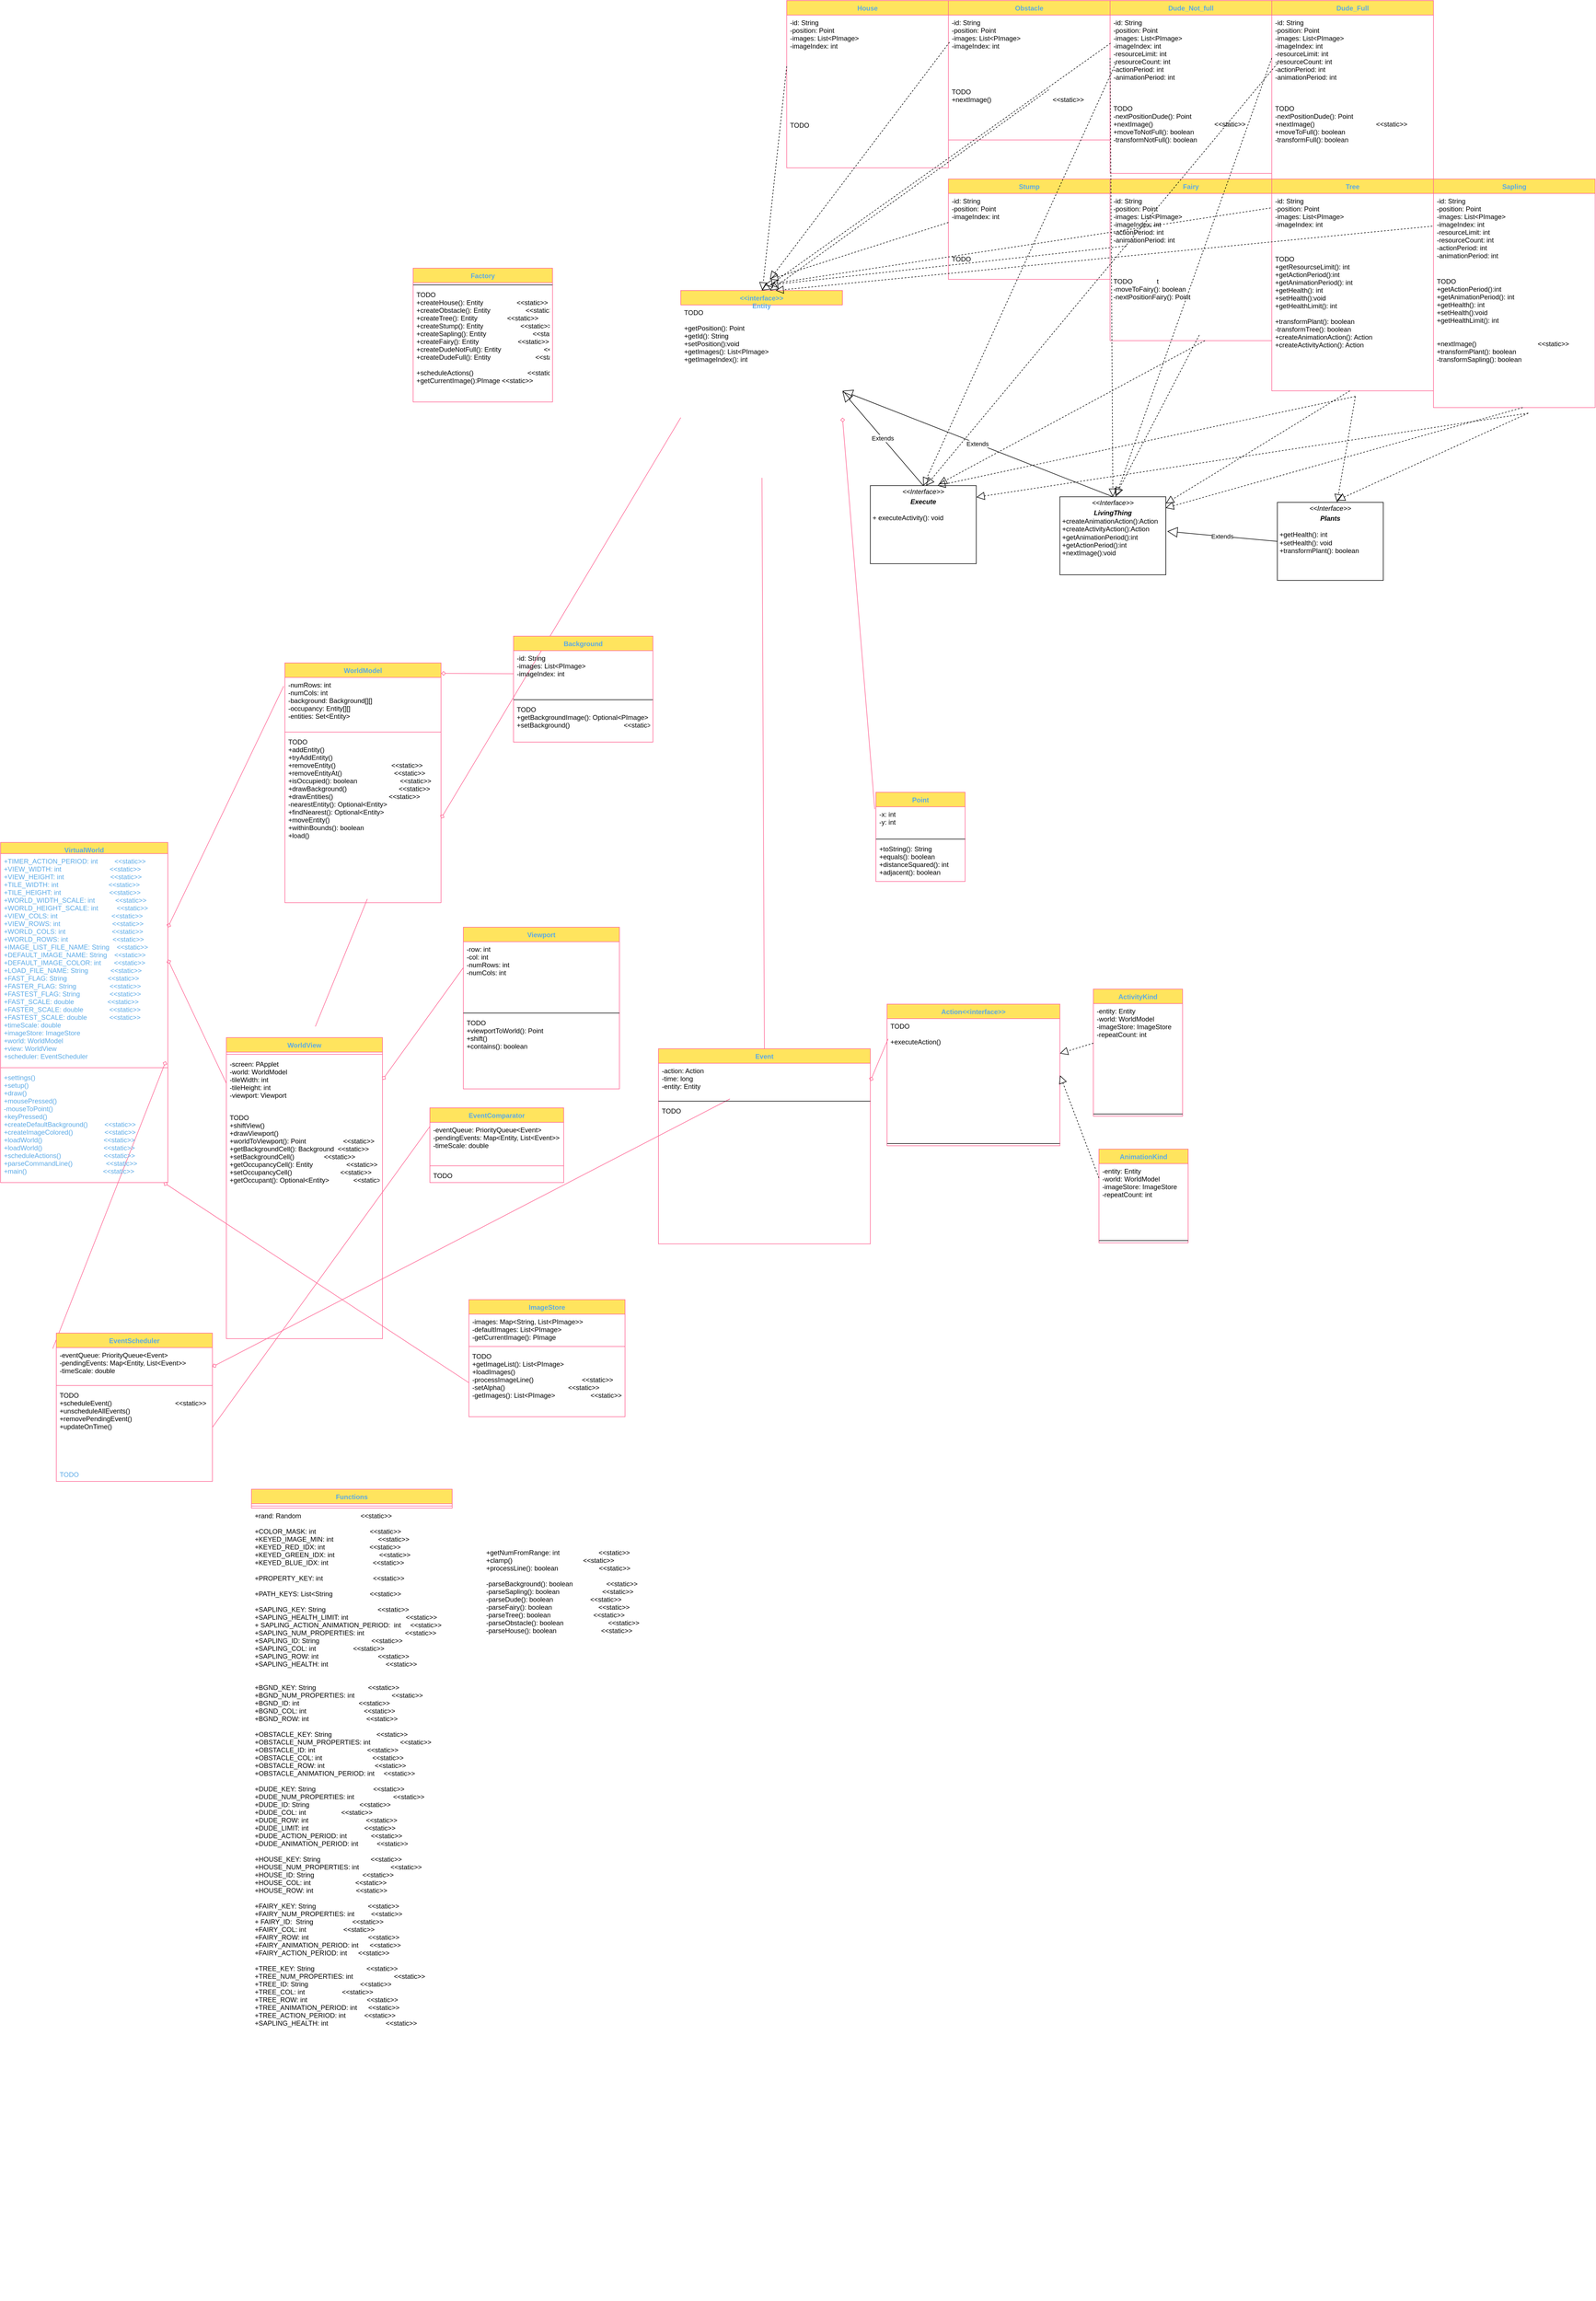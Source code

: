 <mxfile version="16.5.2" type="device"><diagram id="TQBsum85cgMLBJJ5bcQD" name="Page 2"><mxGraphModel dx="2307" dy="3398" grid="1" gridSize="10" guides="1" tooltips="1" connect="1" arrows="1" fold="1" page="1" pageScale="1" pageWidth="850" pageHeight="1100" math="0" shadow="0"><root><mxCell id="0"/><mxCell id="1" parent="0"/><mxCell id="DoEbm9BSDbdIVzo7WAfF-1" value="" style="graphMlID=e0;endArrow=none;strokeColor=#FF6392;strokeWidth=1.0;startArrow=diamond;startFill=0;endFill=1;exitX=1;exitY=0.25;exitDx=0;exitDy=0;fontColor=#5AA9E6;entryX=-0.008;entryY=-0.286;entryDx=0;entryDy=0;entryPerimeter=0;" parent="1" source="DoEbm9BSDbdIVzo7WAfF-15" target="DoEbm9BSDbdIVzo7WAfF-22" edge="1"><mxGeometry relative="1" as="geometry"/></mxCell><mxCell id="DoEbm9BSDbdIVzo7WAfF-2" value="" style="graphMlID=e1;endArrow=none;strokeColor=#FF6392;strokeWidth=1.0;startArrow=diamond;startFill=0;endFill=1;exitX=1;exitY=0.5;exitDx=0;exitDy=0;fontColor=#5AA9E6;entryX=0;entryY=0.5;entryDx=0;entryDy=0;" parent="1" source="DoEbm9BSDbdIVzo7WAfF-16" target="DoEbm9BSDbdIVzo7WAfF-25" edge="1"><mxGeometry relative="1" as="geometry"/></mxCell><mxCell id="DoEbm9BSDbdIVzo7WAfF-3" value="" style="graphMlID=e2;endArrow=none;strokeColor=#FF6392;strokeWidth=1.0;startArrow=diamond;startFill=0;endFill=1;fontColor=#5AA9E6;entryX=0;entryY=0.25;entryDx=0;entryDy=0;" parent="1" source="DoEbm9BSDbdIVzo7WAfF-23" target="DoEbm9BSDbdIVzo7WAfF-50" edge="1"><mxGeometry relative="1" as="geometry"><mxPoint x="648" y="240" as="sourcePoint"/></mxGeometry></mxCell><mxCell id="DoEbm9BSDbdIVzo7WAfF-4" value="" style="graphMlID=e3;endArrow=none;strokeColor=#FF6392;strokeWidth=1.0;startArrow=diamond;startFill=0;endFill=1;exitX=0.988;exitY=-0.077;exitDx=0;exitDy=0;exitPerimeter=0;fontColor=#5AA9E6;entryX=-0.023;entryY=0.105;entryDx=0;entryDy=0;entryPerimeter=0;" parent="1" source="DoEbm9BSDbdIVzo7WAfF-18" target="DoEbm9BSDbdIVzo7WAfF-27" edge="1"><mxGeometry relative="1" as="geometry"><mxPoint x="840" y="580" as="targetPoint"/></mxGeometry></mxCell><mxCell id="DoEbm9BSDbdIVzo7WAfF-5" value="" style="graphMlID=e4;endArrow=none;strokeColor=#FF6392;strokeWidth=1.0;startArrow=diamond;startFill=0;endFill=1;exitX=0.975;exitY=1;exitDx=0;exitDy=0;exitPerimeter=0;fontColor=#5AA9E6;entryX=0;entryY=0.5;entryDx=0;entryDy=0;" parent="1" source="DoEbm9BSDbdIVzo7WAfF-18" target="DoEbm9BSDbdIVzo7WAfF-35" edge="1"><mxGeometry relative="1" as="geometry"/></mxCell><mxCell id="DoEbm9BSDbdIVzo7WAfF-6" value="" style="graphMlID=e5;endArrow=none;strokeColor=#FF6392;strokeWidth=1.0;startArrow=diamond;startFill=0;endFill=1;fontColor=#5AA9E6;exitX=1.001;exitY=-0.077;exitDx=0;exitDy=0;exitPerimeter=0;" parent="1" source="DoEbm9BSDbdIVzo7WAfF-20" target="DoEbm9BSDbdIVzo7WAfF-43" edge="1"><mxGeometry relative="1" as="geometry"/></mxCell><mxCell id="DoEbm9BSDbdIVzo7WAfF-7" value="" style="graphMlID=e6;endArrow=none;strokeColor=#FF6392;strokeWidth=1.0;startArrow=diamond;startFill=0;endFill=1;fontColor=#5AA9E6;" parent="1" source="DoEbm9BSDbdIVzo7WAfF-27" target="DoEbm9BSDbdIVzo7WAfF-55" edge="1"><mxGeometry relative="1" as="geometry"/></mxCell><mxCell id="DoEbm9BSDbdIVzo7WAfF-8" value="" style="graphMlID=e7;endArrow=none;strokeColor=#FF6392;strokeWidth=1.0;startArrow=none;startFill=1;endFill=1;fontColor=#5AA9E6;entryX=0;entryY=0.25;entryDx=0;entryDy=0;exitX=1;exitY=0.5;exitDx=0;exitDy=0;" parent="1" source="DoEbm9BSDbdIVzo7WAfF-30" target="DoEbm9BSDbdIVzo7WAfF-36" edge="1"><mxGeometry relative="1" as="geometry"/></mxCell><mxCell id="DoEbm9BSDbdIVzo7WAfF-9" value="" style="graphMlID=e8;endArrow=none;strokeColor=#FF6392;strokeWidth=1.0;startArrow=diamond;startFill=0;endFill=1;fontColor=#5AA9E6;exitX=1;exitY=0.5;exitDx=0;exitDy=0;entryX=0;entryY=0.5;entryDx=0;entryDy=0;" parent="1" source="DoEbm9BSDbdIVzo7WAfF-22" edge="1"><mxGeometry relative="1" as="geometry"><mxPoint x="710" y="80" as="sourcePoint"/><mxPoint x="1240" y="-612" as="targetPoint"/></mxGeometry></mxCell><mxCell id="DoEbm9BSDbdIVzo7WAfF-10" value="" style="graphMlID=e9;endArrow=none;strokeColor=#FF6392;strokeWidth=1.0;startArrow=diamond;startFill=0;endFill=1;fontColor=#5AA9E6;exitX=1;exitY=0.5;exitDx=0;exitDy=0;entryX=-0.013;entryY=0.08;entryDx=0;entryDy=0;entryPerimeter=0;" parent="1" target="DoEbm9BSDbdIVzo7WAfF-62" edge="1"><mxGeometry relative="1" as="geometry"><mxPoint x="1530" y="-612" as="sourcePoint"/></mxGeometry></mxCell><mxCell id="DoEbm9BSDbdIVzo7WAfF-12" value="" style="graphMlID=e11;endArrow=none;strokeColor=#FF6392;strokeWidth=1.0;startArrow=diamond;startFill=0;endFill=1;fontColor=#5AA9E6;exitX=1;exitY=0.5;exitDx=0;exitDy=0;entryX=0.006;entryY=0.178;entryDx=0;entryDy=0;entryPerimeter=0;" parent="1" source="DoEbm9BSDbdIVzo7WAfF-55" edge="1"><mxGeometry relative="1" as="geometry"><mxPoint x="1611.86" y="502.312" as="targetPoint"/></mxGeometry></mxCell><mxCell id="DoEbm9BSDbdIVzo7WAfF-13" value="" style="graphMlID=e13;endArrow=none;strokeColor=#FF6392;strokeWidth=1.0;startArrow=none;startFill=1;endFill=1;fontColor=#5AA9E6;entryX=0.528;entryY=0.978;entryDx=0;entryDy=0;entryPerimeter=0;exitX=0.57;exitY=-0.037;exitDx=0;exitDy=0;exitPerimeter=0;" parent="1" source="DoEbm9BSDbdIVzo7WAfF-23" target="DoEbm9BSDbdIVzo7WAfF-22" edge="1"><mxGeometry relative="1" as="geometry"/></mxCell><mxCell id="DoEbm9BSDbdIVzo7WAfF-14" value="" style="graphMlID=e14;endArrow=none;strokeColor=#FF6392;strokeWidth=1.0;startArrow=none;startFill=1;endFill=1;fontColor=#5AA9E6;exitX=0.5;exitY=0;exitDx=0;exitDy=0;" parent="1" source="DoEbm9BSDbdIVzo7WAfF-54" target="DoEbm9BSDbdIVzo7WAfF-48" edge="1"><mxGeometry relative="1" as="geometry"><mxPoint x="1177.699" y="279.661" as="targetPoint"/></mxGeometry></mxCell><mxCell id="DoEbm9BSDbdIVzo7WAfF-15" value="VirtualWorld" style="swimlane;fontStyle=1;align=center;verticalAlign=top;childLayout=stackLayout;horizontal=1;startSize=20;horizontalStack=0;resizeParent=1;resizeParentMax=0;resizeLast=0;collapsible=1;marginBottom=0;hachureGap=4;pointerEvents=0;fillColor=#FFE45E;strokeColor=#FF6392;fontColor=#5AA9E6;" parent="1" vertex="1"><mxGeometry x="20" y="150" width="300" height="610" as="geometry"/></mxCell><mxCell id="DoEbm9BSDbdIVzo7WAfF-16" value="+TIMER_ACTION_PERIOD: int         &lt;&lt;static&gt;&gt;&#10;+VIEW_WIDTH: int                          &lt;&lt;static&gt;&gt;&#10;+VIEW_HEIGHT: int                         &lt;&lt;static&gt;&gt;&#10;+TILE_WIDTH: int                           &lt;&lt;static&gt;&gt;&#10;+TILE_HEIGHT: int                          &lt;&lt;static&gt;&gt;&#10;+WORLD_WIDTH_SCALE: int           &lt;&lt;static&gt;&gt;&#10;+WORLD_HEIGHT_SCALE: int          &lt;&lt;static&gt;&gt;&#10;+VIEW_COLS: int                             &lt;&lt;static&gt;&gt;&#10;+VIEW_ROWS: int                            &lt;&lt;static&gt;&gt;&#10;+WORLD_COLS: int                         &lt;&lt;static&gt;&gt;&#10;+WORLD_ROWS: int                        &lt;&lt;static&gt;&gt;&#10;+IMAGE_LIST_FILE_NAME: String    &lt;&lt;static&gt;&gt;&#10;+DEFAULT_IMAGE_NAME: String    &lt;&lt;static&gt;&gt;&#10;+DEFAULT_IMAGE_COLOR: int       &lt;&lt;static&gt;&gt;&#10;+LOAD_FILE_NAME: String            &lt;&lt;static&gt;&gt;&#10;+FAST_FLAG: String                      &lt;&lt;static&gt;&gt;&#10;+FASTER_FLAG: String                  &lt;&lt;static&gt;&gt;&#10;+FASTEST_FLAG: String                &lt;&lt;static&gt;&gt;&#10;+FAST_SCALE: double                  &lt;&lt;static&gt;&gt;&#10;+FASTER_SCALE: double              &lt;&lt;static&gt;&gt;&#10;+FASTEST_SCALE: double            &lt;&lt;static&gt;&gt;&#10;+timeScale: double&#10;+imageStore: ImageStore&#10;+world: WorldModel&#10;+view: WorldView&#10;+scheduler: EventScheduler" style="text;strokeColor=none;fillColor=none;align=left;verticalAlign=top;spacingLeft=4;spacingRight=4;overflow=hidden;rotatable=0;points=[[0,0.5],[1,0.5]];portConstraint=eastwest;fontColor=#5AA9E6;" parent="DoEbm9BSDbdIVzo7WAfF-15" vertex="1"><mxGeometry y="20" width="300" height="380" as="geometry"/></mxCell><mxCell id="DoEbm9BSDbdIVzo7WAfF-17" value="" style="line;strokeWidth=1;fillColor=none;align=left;verticalAlign=middle;spacingTop=-1;spacingLeft=3;spacingRight=3;rotatable=0;labelPosition=right;points=[];portConstraint=eastwest;strokeColor=#FF6392;fontColor=#5AA9E6;" parent="DoEbm9BSDbdIVzo7WAfF-15" vertex="1"><mxGeometry y="400" width="300" height="8" as="geometry"/></mxCell><mxCell id="DoEbm9BSDbdIVzo7WAfF-18" value="+settings()&#10;+setup()&#10;+draw()&#10;+mousePressed()&#10;-mouseToPoint()&#10;+keyPressed()&#10;+createDefaultBackground()         &lt;&lt;static&gt;&gt;&#10;+createImageColored()                 &lt;&lt;static&gt;&gt;&#10;+loadWorld()                                 &lt;&lt;static&gt;&gt;&#10;+loadWorld()                                 &lt;&lt;static&gt;&gt;&#10;+scheduleActions()                       &lt;&lt;static&gt;&gt;&#10;+parseCommandLine()                  &lt;&lt;static&gt;&gt;&#10;+main()                                         &lt;&lt;static&gt;&gt;" style="text;strokeColor=none;fillColor=none;align=left;verticalAlign=top;spacingLeft=4;spacingRight=4;overflow=hidden;rotatable=0;points=[[0,0.5],[1,0.5]];portConstraint=eastwest;fontColor=#5AA9E6;" parent="DoEbm9BSDbdIVzo7WAfF-15" vertex="1"><mxGeometry y="408" width="300" height="202" as="geometry"/></mxCell><mxCell id="DoEbm9BSDbdIVzo7WAfF-19" value="WorldModel" style="swimlane;fontStyle=1;align=center;verticalAlign=top;childLayout=stackLayout;horizontal=1;startSize=26;horizontalStack=0;resizeParent=1;resizeParentMax=0;resizeLast=0;collapsible=1;marginBottom=0;hachureGap=4;pointerEvents=0;sketch=0;fontColor=#5AA9E6;strokeColor=#FF6392;fillColor=#FFE45E;" parent="1" vertex="1"><mxGeometry x="530" y="-172" width="280" height="430" as="geometry"/></mxCell><mxCell id="DoEbm9BSDbdIVzo7WAfF-20" value="-numRows: int&#10;-numCols: int&#10;-background: Background[][]&#10;-occupancy: Entity[][]&#10;-entities: Set&lt;Entity&gt;" style="text;strokeColor=none;fillColor=none;align=left;verticalAlign=top;spacingLeft=4;spacingRight=4;overflow=hidden;rotatable=0;points=[[0,0.5],[1,0.5]];portConstraint=eastwest;fontColor=#000000;" parent="DoEbm9BSDbdIVzo7WAfF-19" vertex="1"><mxGeometry y="26" width="280" height="94" as="geometry"/></mxCell><mxCell id="DoEbm9BSDbdIVzo7WAfF-21" value="" style="line;strokeWidth=1;fillColor=none;align=left;verticalAlign=middle;spacingTop=-1;spacingLeft=3;spacingRight=3;rotatable=0;labelPosition=right;points=[];portConstraint=eastwest;strokeColor=#FF6392;fontColor=#5AA9E6;" parent="DoEbm9BSDbdIVzo7WAfF-19" vertex="1"><mxGeometry y="120" width="280" height="8" as="geometry"/></mxCell><mxCell id="DoEbm9BSDbdIVzo7WAfF-22" value="TODO&#10;+addEntity()                                &#10;+tryAddEntity()                              &#10;+removeEntity()                              &lt;&lt;static&gt;&gt;&#10;+removeEntityAt()                            &lt;&lt;static&gt;&gt;&#10;+isOccupied(): boolean                       &lt;&lt;static&gt;&gt;&#10;+drawBackground()                            &lt;&lt;static&gt;&gt;&#10;+drawEntities()                              &lt;&lt;static&gt;&gt; &#10;-nearestEntity(): Optional&lt;Entity&gt;          &#10;+findNearest(): Optional&lt;Entity&gt;             &#10;+moveEntity()        &#10;+withinBounds(): boolean&#10;+load()                                      &#10;                        &#10;&#10;" style="text;strokeColor=none;fillColor=none;align=left;verticalAlign=top;spacingLeft=4;spacingRight=4;overflow=hidden;rotatable=0;points=[[0,0.5],[1,0.5]];portConstraint=eastwest;fontColor=#020405;" parent="DoEbm9BSDbdIVzo7WAfF-19" vertex="1"><mxGeometry y="128" width="280" height="302" as="geometry"/></mxCell><mxCell id="DoEbm9BSDbdIVzo7WAfF-23" value="WorldView" style="swimlane;fontStyle=1;align=center;verticalAlign=top;childLayout=stackLayout;horizontal=1;startSize=26;horizontalStack=0;resizeParent=1;resizeParentMax=0;resizeLast=0;collapsible=1;marginBottom=0;hachureGap=4;pointerEvents=0;sketch=0;fontColor=#5AA9E6;strokeColor=#FF6392;fillColor=#FFE45E;" parent="1" vertex="1"><mxGeometry x="425" y="500" width="280" height="540" as="geometry"/></mxCell><mxCell id="DoEbm9BSDbdIVzo7WAfF-24" value="" style="line;strokeWidth=1;fillColor=none;align=left;verticalAlign=middle;spacingTop=-1;spacingLeft=3;spacingRight=3;rotatable=0;labelPosition=right;points=[];portConstraint=eastwest;strokeColor=#FF6392;fontColor=#5AA9E6;" parent="DoEbm9BSDbdIVzo7WAfF-23" vertex="1"><mxGeometry y="26" width="280" height="8" as="geometry"/></mxCell><mxCell id="DoEbm9BSDbdIVzo7WAfF-25" value="-screen: PApplet&#10;-world: WorldModel&#10;-tileWidth: int&#10;-tileHeight: int&#10;-viewport: Viewport" style="text;strokeColor=none;fillColor=none;align=left;verticalAlign=top;spacingLeft=4;spacingRight=4;overflow=hidden;rotatable=0;points=[[0,0.5],[1,0.5]];portConstraint=eastwest;fontColor=#000000;" parent="DoEbm9BSDbdIVzo7WAfF-23" vertex="1"><mxGeometry y="34" width="280" height="96" as="geometry"/></mxCell><mxCell id="DoEbm9BSDbdIVzo7WAfF-26" value="TODO&#10;+shiftView()   &#10;+drawViewport()                              &#10;+worldToViewport(): Point                    &lt;&lt;static&gt;&gt;&#10;+getBackgroundCell(): Background  &lt;&lt;static&gt;&gt;&#10;+setBackgroundCell()                &lt;&lt;static&gt;&gt;&#10;+getOccupancyCell(): Entity                  &lt;&lt;static&gt;&gt;&#10;+setOccupancyCell()                          &lt;&lt;static&gt;&gt;&#10;+getOccupant(): Optional&lt;Entity&gt;             &lt;&lt;static&gt;&gt;&#10;&#10;" style="text;strokeColor=none;fillColor=none;align=left;verticalAlign=top;spacingLeft=4;spacingRight=4;overflow=hidden;rotatable=0;points=[[0,0.5],[1,0.5]];portConstraint=eastwest;fontColor=#000000;" parent="DoEbm9BSDbdIVzo7WAfF-23" vertex="1"><mxGeometry y="130" width="280" height="410" as="geometry"/></mxCell><mxCell id="DoEbm9BSDbdIVzo7WAfF-27" value="EventScheduler" style="swimlane;fontStyle=1;align=center;verticalAlign=top;childLayout=stackLayout;horizontal=1;startSize=26;horizontalStack=0;resizeParent=1;resizeParentMax=0;resizeLast=0;collapsible=1;marginBottom=0;hachureGap=4;pointerEvents=0;sketch=0;fontColor=#5AA9E6;strokeColor=#FF6392;fillColor=#FFE45E;" parent="1" vertex="1"><mxGeometry x="120" y="1030" width="280" height="266" as="geometry"/></mxCell><mxCell id="DoEbm9BSDbdIVzo7WAfF-28" value="-eventQueue: PriorityQueue&lt;Event&gt;&#10;-pendingEvents: Map&lt;Entity, List&lt;Event&gt;&gt;&#10;-timeScale: double&#10;                      " style="text;strokeColor=none;fillColor=none;align=left;verticalAlign=top;spacingLeft=4;spacingRight=4;overflow=hidden;rotatable=0;points=[[0,0.5],[1,0.5]];portConstraint=eastwest;fontColor=#000000;" parent="DoEbm9BSDbdIVzo7WAfF-27" vertex="1"><mxGeometry y="26" width="280" height="64" as="geometry"/></mxCell><mxCell id="DoEbm9BSDbdIVzo7WAfF-29" value="" style="line;strokeWidth=1;fillColor=none;align=left;verticalAlign=middle;spacingTop=-1;spacingLeft=3;spacingRight=3;rotatable=0;labelPosition=right;points=[];portConstraint=eastwest;strokeColor=#FF6392;fontColor=#5AA9E6;" parent="DoEbm9BSDbdIVzo7WAfF-27" vertex="1"><mxGeometry y="90" width="280" height="8" as="geometry"/></mxCell><mxCell id="DoEbm9BSDbdIVzo7WAfF-30" value="TODO&#10;+scheduleEvent()                                  &lt;&lt;static&gt;&gt;&#10;+unscheduleAllEvents()                       &#10;+removePendingEvent()                        &#10;+updateOnTime()                              " style="text;strokeColor=none;fillColor=none;align=left;verticalAlign=top;spacingLeft=4;spacingRight=4;overflow=hidden;rotatable=0;points=[[0,0.5],[1,0.5]];portConstraint=eastwest;fontColor=#000000;" parent="DoEbm9BSDbdIVzo7WAfF-27" vertex="1"><mxGeometry y="98" width="280" height="142" as="geometry"/></mxCell><mxCell id="DoEbm9BSDbdIVzo7WAfF-31" value="TODO" style="text;strokeColor=none;fillColor=none;align=left;verticalAlign=top;spacingLeft=4;spacingRight=4;overflow=hidden;rotatable=0;points=[[0,0.5],[1,0.5]];portConstraint=eastwest;fontColor=#5AA9E6;" parent="DoEbm9BSDbdIVzo7WAfF-27" vertex="1"><mxGeometry y="240" width="280" height="26" as="geometry"/></mxCell><mxCell id="DoEbm9BSDbdIVzo7WAfF-32" value="ImageStore" style="swimlane;fontStyle=1;align=center;verticalAlign=top;childLayout=stackLayout;horizontal=1;startSize=26;horizontalStack=0;resizeParent=1;resizeParentMax=0;resizeLast=0;collapsible=1;marginBottom=0;hachureGap=4;pointerEvents=0;sketch=0;fontColor=#5AA9E6;strokeColor=#FF6392;fillColor=#FFE45E;" parent="1" vertex="1"><mxGeometry x="860" y="970" width="280" height="210" as="geometry"/></mxCell><mxCell id="DoEbm9BSDbdIVzo7WAfF-33" value="-images: Map&lt;String, List&lt;PImage&gt;&gt;&#10;-defaultImages: List&lt;PImage&gt;&#10;-getCurrentImage(): PImage           " style="text;strokeColor=none;fillColor=none;align=left;verticalAlign=top;spacingLeft=4;spacingRight=4;overflow=hidden;rotatable=0;points=[[0,0.5],[1,0.5]];portConstraint=eastwest;fontColor=#000000;" parent="DoEbm9BSDbdIVzo7WAfF-32" vertex="1"><mxGeometry y="26" width="280" height="54" as="geometry"/></mxCell><mxCell id="DoEbm9BSDbdIVzo7WAfF-34" value="" style="line;strokeWidth=1;fillColor=none;align=left;verticalAlign=middle;spacingTop=-1;spacingLeft=3;spacingRight=3;rotatable=0;labelPosition=right;points=[];portConstraint=eastwest;strokeColor=#FF6392;fontColor=#5AA9E6;" parent="DoEbm9BSDbdIVzo7WAfF-32" vertex="1"><mxGeometry y="80" width="280" height="8" as="geometry"/></mxCell><mxCell id="DoEbm9BSDbdIVzo7WAfF-35" value="TODO&#10;+getImageList(): List&lt;PImage&gt;               &#10;+loadImages()                                &#10;-processImageLine()                          &lt;&lt;static&gt;&gt;&#10;-setAlpha()                                  &lt;&lt;static&gt;&gt;&#10;-getImages(): List&lt;PImage&gt;                   &lt;&lt;static&gt;&gt;" style="text;strokeColor=none;fillColor=none;align=left;verticalAlign=top;spacingLeft=4;spacingRight=4;overflow=hidden;rotatable=0;points=[[0,0.5],[1,0.5]];portConstraint=eastwest;fontColor=#000000;" parent="DoEbm9BSDbdIVzo7WAfF-32" vertex="1"><mxGeometry y="88" width="280" height="122" as="geometry"/></mxCell><mxCell id="DoEbm9BSDbdIVzo7WAfF-36" value="EventComparator" style="swimlane;fontStyle=1;align=center;verticalAlign=top;childLayout=stackLayout;horizontal=1;startSize=26;horizontalStack=0;resizeParent=1;resizeParentMax=0;resizeLast=0;collapsible=1;marginBottom=0;hachureGap=4;pointerEvents=0;sketch=0;fontColor=#5AA9E6;strokeColor=#FF6392;fillColor=#FFE45E;" parent="1" vertex="1"><mxGeometry x="790" y="626" width="240" height="134" as="geometry"/></mxCell><mxCell id="DoEbm9BSDbdIVzo7WAfF-37" value="-eventQueue: PriorityQueue&lt;Event&gt;&#10;-pendingEvents: Map&lt;Entity, List&lt;Event&gt;&gt;&#10;-timeScale: double" style="text;strokeColor=none;fillColor=none;align=left;verticalAlign=top;spacingLeft=4;spacingRight=4;overflow=hidden;rotatable=0;points=[[0,0.5],[1,0.5]];portConstraint=eastwest;fontColor=#000000;" parent="DoEbm9BSDbdIVzo7WAfF-36" vertex="1"><mxGeometry y="26" width="240" height="74" as="geometry"/></mxCell><mxCell id="DoEbm9BSDbdIVzo7WAfF-38" value="" style="line;strokeWidth=1;fillColor=none;align=left;verticalAlign=middle;spacingTop=-1;spacingLeft=3;spacingRight=3;rotatable=0;labelPosition=right;points=[];portConstraint=eastwest;strokeColor=#FF6392;fontColor=#5AA9E6;" parent="DoEbm9BSDbdIVzo7WAfF-36" vertex="1"><mxGeometry y="100" width="240" height="8" as="geometry"/></mxCell><mxCell id="DoEbm9BSDbdIVzo7WAfF-39" value="TODO" style="text;strokeColor=none;fillColor=none;align=left;verticalAlign=top;spacingLeft=4;spacingRight=4;overflow=hidden;rotatable=0;points=[[0,0.5],[1,0.5]];portConstraint=eastwest;fontColor=#000000;" parent="DoEbm9BSDbdIVzo7WAfF-36" vertex="1"><mxGeometry y="108" width="240" height="26" as="geometry"/></mxCell><mxCell id="DoEbm9BSDbdIVzo7WAfF-40" value="Functions" style="swimlane;fontStyle=1;align=center;verticalAlign=top;childLayout=stackLayout;horizontal=1;startSize=26;horizontalStack=0;resizeParent=1;resizeParentMax=0;resizeLast=0;collapsible=1;marginBottom=0;hachureGap=4;pointerEvents=0;sketch=0;fontColor=#5AA9E6;strokeColor=#FF6392;fillColor=#FFE45E;" parent="1" vertex="1"><mxGeometry x="470.0" y="1310" width="360" height="34" as="geometry"/></mxCell><mxCell id="DoEbm9BSDbdIVzo7WAfF-41" value="" style="line;strokeWidth=1;fillColor=none;align=left;verticalAlign=middle;spacingTop=-1;spacingLeft=3;spacingRight=3;rotatable=0;labelPosition=right;points=[];portConstraint=eastwest;strokeColor=#FF6392;fontColor=#5AA9E6;" parent="DoEbm9BSDbdIVzo7WAfF-40" vertex="1"><mxGeometry y="26" width="360" height="8" as="geometry"/></mxCell><mxCell id="DoEbm9BSDbdIVzo7WAfF-42" value="Background" style="swimlane;fontStyle=1;align=center;verticalAlign=top;childLayout=stackLayout;horizontal=1;startSize=26;horizontalStack=0;resizeParent=1;resizeParentMax=0;resizeLast=0;collapsible=1;marginBottom=0;hachureGap=4;pointerEvents=0;sketch=0;fontColor=#5AA9E6;strokeColor=#FF6392;fillColor=#FFE45E;" parent="1" vertex="1"><mxGeometry x="940" y="-220" width="250" height="190" as="geometry"/></mxCell><mxCell id="DoEbm9BSDbdIVzo7WAfF-43" value="-id: String&#10;-images: List&lt;PImage&gt;&#10;-imageIndex: int" style="text;strokeColor=none;fillColor=none;align=left;verticalAlign=top;spacingLeft=4;spacingRight=4;overflow=hidden;rotatable=0;points=[[0,0.5],[1,0.5]];portConstraint=eastwest;" parent="DoEbm9BSDbdIVzo7WAfF-42" vertex="1"><mxGeometry y="26" width="250" height="84" as="geometry"/></mxCell><mxCell id="DoEbm9BSDbdIVzo7WAfF-44" value="" style="line;strokeWidth=1;fillColor=none;align=left;verticalAlign=middle;spacingTop=-1;spacingLeft=3;spacingRight=3;rotatable=0;labelPosition=right;points=[];portConstraint=eastwest;" parent="DoEbm9BSDbdIVzo7WAfF-42" vertex="1"><mxGeometry y="110" width="250" height="8" as="geometry"/></mxCell><mxCell id="DoEbm9BSDbdIVzo7WAfF-45" value="TODO&#10;+getBackgroundImage(): Optional&lt;PImage&gt;      &lt;&lt;static&gt;&gt;&#10;+setBackground()                             &lt;&lt;static&gt;&gt;&#10;" style="text;strokeColor=none;fillColor=none;align=left;verticalAlign=top;spacingLeft=4;spacingRight=4;overflow=hidden;rotatable=0;points=[[0,0.5],[1,0.5]];portConstraint=eastwest;" parent="DoEbm9BSDbdIVzo7WAfF-42" vertex="1"><mxGeometry y="118" width="250" height="72" as="geometry"/></mxCell><mxCell id="DoEbm9BSDbdIVzo7WAfF-46" value="&lt;&lt;interface&gt;&gt;&#10;Entity&#10;&#10;" style="swimlane;fontStyle=1;align=center;verticalAlign=top;childLayout=stackLayout;horizontal=1;startSize=26;horizontalStack=0;resizeParent=1;resizeParentMax=0;resizeLast=0;collapsible=1;marginBottom=0;hachureGap=4;pointerEvents=0;sketch=0;fontColor=#5AA9E6;strokeColor=#FF6392;fillColor=#FFE45E;" parent="1" vertex="1"><mxGeometry x="1240" y="-840" width="290" height="26" as="geometry"/></mxCell><mxCell id="DoEbm9BSDbdIVzo7WAfF-49" value="" style="line;strokeWidth=1;fillColor=none;align=left;verticalAlign=middle;spacingTop=-1;spacingLeft=3;spacingRight=3;rotatable=0;labelPosition=right;points=[];portConstraint=eastwest;" parent="DoEbm9BSDbdIVzo7WAfF-46" vertex="1"><mxGeometry y="26" width="290" as="geometry"/></mxCell><mxCell id="DoEbm9BSDbdIVzo7WAfF-50" value="Viewport" style="swimlane;fontStyle=1;align=center;verticalAlign=top;childLayout=stackLayout;horizontal=1;startSize=26;horizontalStack=0;resizeParent=1;resizeParentMax=0;resizeLast=0;collapsible=1;marginBottom=0;hachureGap=4;pointerEvents=0;sketch=0;fontColor=#5AA9E6;strokeColor=#FF6392;fillColor=#FFE45E;" parent="1" vertex="1"><mxGeometry x="850" y="302.04" width="280" height="290" as="geometry"/></mxCell><mxCell id="DoEbm9BSDbdIVzo7WAfF-51" value="-row: int&#10;-col: int&#10;-numRows: int&#10;-numCols: int&#10;" style="text;strokeColor=none;fillColor=none;align=left;verticalAlign=top;spacingLeft=4;spacingRight=4;overflow=hidden;rotatable=0;points=[[0,0.5],[1,0.5]];portConstraint=eastwest;" parent="DoEbm9BSDbdIVzo7WAfF-50" vertex="1"><mxGeometry y="26" width="280" height="124" as="geometry"/></mxCell><mxCell id="DoEbm9BSDbdIVzo7WAfF-52" value="" style="line;strokeWidth=1;fillColor=none;align=left;verticalAlign=middle;spacingTop=-1;spacingLeft=3;spacingRight=3;rotatable=0;labelPosition=right;points=[];portConstraint=eastwest;" parent="DoEbm9BSDbdIVzo7WAfF-50" vertex="1"><mxGeometry y="150" width="280" height="8" as="geometry"/></mxCell><mxCell id="DoEbm9BSDbdIVzo7WAfF-53" value="TODO&#10;+viewportToWorld(): Point                    &#10;+shift()                                     &#10;+contains(): boolean                         " style="text;strokeColor=none;fillColor=none;align=left;verticalAlign=top;spacingLeft=4;spacingRight=4;overflow=hidden;rotatable=0;points=[[0,0.5],[1,0.5]];portConstraint=eastwest;" parent="DoEbm9BSDbdIVzo7WAfF-50" vertex="1"><mxGeometry y="158" width="280" height="132" as="geometry"/></mxCell><mxCell id="DoEbm9BSDbdIVzo7WAfF-54" value="Event" style="swimlane;fontStyle=1;align=center;verticalAlign=top;childLayout=stackLayout;horizontal=1;startSize=26;horizontalStack=0;resizeParent=1;resizeParentMax=0;resizeLast=0;collapsible=1;marginBottom=0;hachureGap=4;pointerEvents=0;sketch=0;fontColor=#5AA9E6;strokeColor=#FF6392;fillColor=#FFE45E;" parent="1" vertex="1"><mxGeometry x="1200" y="520" width="380" height="350" as="geometry"/></mxCell><mxCell id="DoEbm9BSDbdIVzo7WAfF-55" value="-action: Action&#10;-time: long&#10;-entity: Entity&#10;" style="text;strokeColor=none;fillColor=none;align=left;verticalAlign=top;spacingLeft=4;spacingRight=4;overflow=hidden;rotatable=0;points=[[0,0.5],[1,0.5]];portConstraint=eastwest;" parent="DoEbm9BSDbdIVzo7WAfF-54" vertex="1"><mxGeometry y="26" width="380" height="64" as="geometry"/></mxCell><mxCell id="DoEbm9BSDbdIVzo7WAfF-56" value="" style="line;strokeWidth=1;fillColor=none;align=left;verticalAlign=middle;spacingTop=-1;spacingLeft=3;spacingRight=3;rotatable=0;labelPosition=right;points=[];portConstraint=eastwest;" parent="DoEbm9BSDbdIVzo7WAfF-54" vertex="1"><mxGeometry y="90" width="380" height="8" as="geometry"/></mxCell><mxCell id="DoEbm9BSDbdIVzo7WAfF-57" value="TODO" style="text;strokeColor=none;fillColor=none;align=left;verticalAlign=top;spacingLeft=4;spacingRight=4;overflow=hidden;rotatable=0;points=[[0,0.5],[1,0.5]];portConstraint=eastwest;" parent="DoEbm9BSDbdIVzo7WAfF-54" vertex="1"><mxGeometry y="98" width="380" height="252" as="geometry"/></mxCell><mxCell id="DoEbm9BSDbdIVzo7WAfF-61" value="Point" style="swimlane;fontStyle=1;align=center;verticalAlign=top;childLayout=stackLayout;horizontal=1;startSize=26;horizontalStack=0;resizeParent=1;resizeParentMax=0;resizeLast=0;collapsible=1;marginBottom=0;hachureGap=4;pointerEvents=0;sketch=0;fontColor=#5AA9E6;strokeColor=#FF6392;fillColor=#FFE45E;" parent="1" vertex="1"><mxGeometry x="1590" y="60" width="160" height="160" as="geometry"/></mxCell><mxCell id="DoEbm9BSDbdIVzo7WAfF-62" value="-x: int&#10;-y: int" style="text;strokeColor=none;fillColor=none;align=left;verticalAlign=top;spacingLeft=4;spacingRight=4;overflow=hidden;rotatable=0;points=[[0,0.5],[1,0.5]];portConstraint=eastwest;" parent="DoEbm9BSDbdIVzo7WAfF-61" vertex="1"><mxGeometry y="26" width="160" height="54" as="geometry"/></mxCell><mxCell id="DoEbm9BSDbdIVzo7WAfF-63" value="" style="line;strokeWidth=1;fillColor=none;align=left;verticalAlign=middle;spacingTop=-1;spacingLeft=3;spacingRight=3;rotatable=0;labelPosition=right;points=[];portConstraint=eastwest;" parent="DoEbm9BSDbdIVzo7WAfF-61" vertex="1"><mxGeometry y="80" width="160" height="8" as="geometry"/></mxCell><mxCell id="DoEbm9BSDbdIVzo7WAfF-64" value="+toString(): String&#10;+equals(): boolean&#10;+distanceSquared(): int                      &lt;&lt;static&gt;&gt;&#10;+adjacent(): boolean                            &lt;&lt;static&gt;&gt;" style="text;strokeColor=none;fillColor=none;align=left;verticalAlign=top;spacingLeft=4;spacingRight=4;overflow=hidden;rotatable=0;points=[[0,0.5],[1,0.5]];portConstraint=eastwest;" parent="DoEbm9BSDbdIVzo7WAfF-61" vertex="1"><mxGeometry y="88" width="160" height="72" as="geometry"/></mxCell><mxCell id="DoEbm9BSDbdIVzo7WAfF-65" value="Action&lt;&lt;interface&gt;&gt;" style="swimlane;fontStyle=1;align=center;verticalAlign=top;childLayout=stackLayout;horizontal=1;startSize=26;horizontalStack=0;resizeParent=1;resizeParentMax=0;resizeLast=0;collapsible=1;marginBottom=0;hachureGap=4;pointerEvents=0;sketch=0;fontColor=#5AA9E6;strokeColor=#FF6392;fillColor=#FFE45E;" parent="1" vertex="1"><mxGeometry x="1610" y="440" width="310" height="254" as="geometry"/></mxCell><mxCell id="DoEbm9BSDbdIVzo7WAfF-66" value="TODO&#10;&#10;+executeAction()   &#10;                    &#10;" style="text;strokeColor=none;fillColor=none;align=left;verticalAlign=top;spacingLeft=4;spacingRight=4;overflow=hidden;rotatable=0;points=[[0,0.5],[1,0.5]];portConstraint=eastwest;" parent="DoEbm9BSDbdIVzo7WAfF-65" vertex="1"><mxGeometry y="26" width="310" height="220" as="geometry"/></mxCell><mxCell id="DoEbm9BSDbdIVzo7WAfF-67" value="" style="line;strokeWidth=1;fillColor=none;align=left;verticalAlign=middle;spacingTop=-1;spacingLeft=3;spacingRight=3;rotatable=0;labelPosition=right;points=[];portConstraint=eastwest;" parent="DoEbm9BSDbdIVzo7WAfF-65" vertex="1"><mxGeometry y="246" width="310" height="8" as="geometry"/></mxCell><mxCell id="DoEbm9BSDbdIVzo7WAfF-68" value="+getNumFromRange: int                     &lt;&lt;static&gt;&gt;&#10;+clamp()                                      &lt;&lt;static&gt;&gt;&#10;+processLine(): boolean                      &lt;&lt;static&gt;&gt;&#10;&#10;-parseBackground(): boolean                  &lt;&lt;static&gt;&gt;&#10;-parseSapling(): boolean                       &lt;&lt;static&gt;&gt;&#10;-parseDude(): boolean                    &lt;&lt;static&gt;&gt;&#10;-parseFairy(): boolean                         &lt;&lt;static&gt;&gt;&#10;-parseTree(): boolean                       &lt;&lt;static&gt;&gt;&#10;-parseObstacle(): boolean                        &lt;&lt;static&gt;&gt;&#10;-parseHouse(): boolean                        &lt;&lt;static&gt;&gt;&#10;" style="text;strokeColor=none;fillColor=none;align=left;verticalAlign=top;spacingLeft=4;spacingRight=4;overflow=hidden;rotatable=0;points=[[0,0.5],[1,0.5]];portConstraint=eastwest;fontColor=#000000;" parent="1" vertex="1"><mxGeometry x="885" y="1410" width="360" height="1352" as="geometry"/></mxCell><mxCell id="DoEbm9BSDbdIVzo7WAfF-69" value="+rand: Random                                &lt;&lt;static&gt;&gt;&#10;&#10;+COLOR_MASK: int                             &lt;&lt;static&gt;&gt;&#10;+KEYED_IMAGE_MIN: int                        &lt;&lt;static&gt;&gt;&#10;+KEYED_RED_IDX: int                        &lt;&lt;static&gt;&gt;&#10;+KEYED_GREEN_IDX: int                        &lt;&lt;static&gt;&gt;&#10;+KEYED_BLUE_IDX: int                        &lt;&lt;static&gt;&gt;&#10;&#10;+PROPERTY_KEY: int                           &lt;&lt;static&gt;&gt;&#10;&#10;+PATH_KEYS: List&lt;String                    &lt;&lt;static&gt;&gt;&#10;&#10;+SAPLING_KEY: String                            &lt;&lt;static&gt;&gt;&#10;+SAPLING_HEALTH_LIMIT: int                               &lt;&lt;static&gt;&gt;&#10;+ SAPLING_ACTION_ANIMATION_PERIOD:  int     &lt;&lt;static&gt;&gt;&#10;+SAPLING_NUM_PROPERTIES: int                      &lt;&lt;static&gt;&gt;&#10;+SAPLING_ID: String                            &lt;&lt;static&gt;&gt;&#10;+SAPLING_COL: int                    &lt;&lt;static&gt;&gt;&#10;+SAPLING_ROW: int                                &lt;&lt;static&gt;&gt;&#10;+SAPLING_HEALTH: int                               &lt;&lt;static&gt;&gt;&#10;&#10;&#10;+BGND_KEY: String                            &lt;&lt;static&gt;&gt;&#10;+BGND_NUM_PROPERTIES: int                    &lt;&lt;static&gt;&gt;&#10;+BGND_ID: int                                &lt;&lt;static&gt;&gt;&#10;+BGND_COL: int                               &lt;&lt;static&gt;&gt;&#10;+BGND_ROW: int                               &lt;&lt;static&gt;&gt;&#10;&#10;+OBSTACLE_KEY: String                        &lt;&lt;static&gt;&gt;&#10;+OBSTACLE_NUM_PROPERTIES: int                &lt;&lt;static&gt;&gt;&#10;+OBSTACLE_ID: int                            &lt;&lt;static&gt;&gt;&#10;+OBSTACLE_COL: int                           &lt;&lt;static&gt;&gt;&#10;+OBSTACLE_ROW: int                           &lt;&lt;static&gt;&gt;&#10;+OBSTACLE_ANIMATION_PERIOD: int     &lt;&lt;static&gt;&gt;&#10;&#10;+DUDE_KEY: String                               &lt;&lt;static&gt;&gt;&#10;+DUDE_NUM_PROPERTIES: int                     &lt;&lt;static&gt;&gt;&#10;+DUDE_ID: String                           &lt;&lt;static&gt;&gt;&#10;+DUDE_COL: int                   &lt;&lt;static&gt;&gt;&#10;+DUDE_ROW: int                               &lt;&lt;static&gt;&gt;&#10;+DUDE_LIMIT: int                              &lt;&lt;static&gt;&gt;&#10;+DUDE_ACTION_PERIOD: int             &lt;&lt;static&gt;&gt;&#10;+DUDE_ANIMATION_PERIOD: int          &lt;&lt;static&gt;&gt;&#10;&#10;+HOUSE_KEY: String                           &lt;&lt;static&gt;&gt;&#10;+HOUSE_NUM_PROPERTIES: int                 &lt;&lt;static&gt;&gt;&#10;+HOUSE_ID: String                          &lt;&lt;static&gt;&gt;&#10;+HOUSE_COL: int                        &lt;&lt;static&gt;&gt;&#10;+HOUSE_ROW: int                       &lt;&lt;static&gt;&gt;&#10;&#10;+FAIRY_KEY: String                            &lt;&lt;static&gt;&gt;&#10;+FAIRY_NUM_PROPERTIES: int         &lt;&lt;static&gt;&gt;&#10;+ FAIRY_ID:  String                     &lt;&lt;static&gt;&gt;&#10;+FAIRY_COL: int                    &lt;&lt;static&gt;&gt;&#10;+FAIRY_ROW: int                                &lt;&lt;static&gt;&gt;&#10;+FAIRY_ANIMATION_PERIOD: int      &lt;&lt;static&gt;&gt;&#10;+FAIRY_ACTION_PERIOD: int      &lt;&lt;static&gt;&gt;&#10;&#10;+TREE_KEY: String                            &lt;&lt;static&gt;&gt;&#10;+TREE_NUM_PROPERTIES: int                      &lt;&lt;static&gt;&gt;&#10;+TREE_ID: String                            &lt;&lt;static&gt;&gt;&#10;+TREE_COL: int                    &lt;&lt;static&gt;&gt;&#10;+TREE_ROW: int                                &lt;&lt;static&gt;&gt;&#10;+TREE_ANIMATION_PERIOD: int      &lt;&lt;static&gt;&gt;&#10;+TREE_ACTION_PERIOD: int          &lt;&lt;static&gt;&gt;&#10;+SAPLING_HEALTH: int                               &lt;&lt;static&gt;&gt;&#10;" style="text;strokeColor=none;fillColor=none;align=left;verticalAlign=top;spacingLeft=4;spacingRight=4;overflow=hidden;rotatable=0;points=[[0,0.5],[1,0.5]];portConstraint=eastwest;fontColor=#000000;" parent="1" vertex="1"><mxGeometry x="470.0" y="1344" width="360" height="964" as="geometry"/></mxCell><mxCell id="DoEbm9BSDbdIVzo7WAfF-70" value="ActivityKind" style="swimlane;fontStyle=1;align=center;verticalAlign=top;childLayout=stackLayout;horizontal=1;startSize=26;horizontalStack=0;resizeParent=1;resizeParentMax=0;resizeLast=0;collapsible=1;marginBottom=0;hachureGap=4;pointerEvents=0;sketch=0;fontColor=#5AA9E6;strokeColor=#FF6392;fillColor=#FFE45E;" parent="1" vertex="1"><mxGeometry x="1980" y="413.04" width="160" height="228" as="geometry"/></mxCell><mxCell id="DoEbm9BSDbdIVzo7WAfF-71" value="-entity: Entity&#10;-world: WorldModel&#10;-imageStore: ImageStore&#10;-repeatCount: int&#10;   &#10;" style="text;strokeColor=none;fillColor=none;align=left;verticalAlign=top;spacingLeft=4;spacingRight=4;overflow=hidden;rotatable=0;points=[[0,0.5],[1,0.5]];portConstraint=eastwest;" parent="DoEbm9BSDbdIVzo7WAfF-70" vertex="1"><mxGeometry y="26" width="160" height="194" as="geometry"/></mxCell><mxCell id="DoEbm9BSDbdIVzo7WAfF-72" value="" style="line;strokeWidth=1;fillColor=none;align=left;verticalAlign=middle;spacingTop=-1;spacingLeft=3;spacingRight=3;rotatable=0;labelPosition=right;points=[];portConstraint=eastwest;" parent="DoEbm9BSDbdIVzo7WAfF-70" vertex="1"><mxGeometry y="220" width="160" height="8" as="geometry"/></mxCell><mxCell id="DoEbm9BSDbdIVzo7WAfF-73" value="AnimationKind" style="swimlane;fontStyle=1;align=center;verticalAlign=top;childLayout=stackLayout;horizontal=1;startSize=26;horizontalStack=0;resizeParent=1;resizeParentMax=0;resizeLast=0;collapsible=1;marginBottom=0;hachureGap=4;pointerEvents=0;sketch=0;fontColor=#5AA9E6;strokeColor=#FF6392;fillColor=#FFE45E;" parent="1" vertex="1"><mxGeometry x="1990" y="700" width="160" height="168" as="geometry"/></mxCell><mxCell id="DoEbm9BSDbdIVzo7WAfF-74" value="-entity: Entity&#10;-world: WorldModel&#10;-imageStore: ImageStore&#10;-repeatCount: int               " style="text;strokeColor=none;fillColor=none;align=left;verticalAlign=top;spacingLeft=4;spacingRight=4;overflow=hidden;rotatable=0;points=[[0,0.5],[1,0.5]];portConstraint=eastwest;" parent="DoEbm9BSDbdIVzo7WAfF-73" vertex="1"><mxGeometry y="26" width="160" height="134" as="geometry"/></mxCell><mxCell id="DoEbm9BSDbdIVzo7WAfF-75" value="" style="line;strokeWidth=1;fillColor=none;align=left;verticalAlign=middle;spacingTop=-1;spacingLeft=3;spacingRight=3;rotatable=0;labelPosition=right;points=[];portConstraint=eastwest;" parent="DoEbm9BSDbdIVzo7WAfF-73" vertex="1"><mxGeometry y="160" width="160" height="8" as="geometry"/></mxCell><mxCell id="DoEbm9BSDbdIVzo7WAfF-76" value="" style="endArrow=block;dashed=1;endFill=0;endSize=12;html=1;rounded=0;" parent="1" target="DoEbm9BSDbdIVzo7WAfF-66" edge="1"><mxGeometry width="160" relative="1" as="geometry"><mxPoint x="1980" y="510" as="sourcePoint"/><mxPoint x="2080" y="549" as="targetPoint"/><Array as="points"><mxPoint x="1980" y="510"/></Array></mxGeometry></mxCell><mxCell id="DoEbm9BSDbdIVzo7WAfF-77" value="" style="endArrow=block;dashed=1;endFill=0;endSize=12;html=1;rounded=0;entryX=1.001;entryY=0.463;entryDx=0;entryDy=0;exitX=0;exitY=0.193;exitDx=0;exitDy=0;entryPerimeter=0;exitPerimeter=0;" parent="1" source="DoEbm9BSDbdIVzo7WAfF-74" target="DoEbm9BSDbdIVzo7WAfF-66" edge="1"><mxGeometry width="160" relative="1" as="geometry"><mxPoint x="1920" y="568" as="sourcePoint"/><mxPoint x="1990" y="546.04" as="targetPoint"/></mxGeometry></mxCell><mxCell id="DoEbm9BSDbdIVzo7WAfF-78" value="House" style="swimlane;fontStyle=1;align=center;verticalAlign=top;childLayout=stackLayout;horizontal=1;startSize=26;horizontalStack=0;resizeParent=1;resizeParentMax=0;resizeLast=0;collapsible=1;marginBottom=0;hachureGap=4;pointerEvents=0;sketch=0;fontColor=#5AA9E6;strokeColor=#FF6392;fillColor=#FFE45E;" parent="1" vertex="1"><mxGeometry x="1430" y="-1360" width="290" height="300" as="geometry"/></mxCell><mxCell id="DoEbm9BSDbdIVzo7WAfF-79" value="-id: String&#10;-position: Point&#10;-images: List&lt;PImage&gt;&#10;-imageIndex: int" style="text;strokeColor=none;fillColor=none;align=left;verticalAlign=top;spacingLeft=4;spacingRight=4;overflow=hidden;rotatable=0;points=[[0,0.5],[1,0.5]];portConstraint=eastwest;" parent="DoEbm9BSDbdIVzo7WAfF-78" vertex="1"><mxGeometry y="26" width="290" height="184" as="geometry"/></mxCell><mxCell id="DoEbm9BSDbdIVzo7WAfF-80" value="TODO                &#10;" style="text;strokeColor=none;fillColor=none;align=left;verticalAlign=top;spacingLeft=4;spacingRight=4;overflow=hidden;rotatable=0;points=[[0,0.5],[1,0.5]];portConstraint=eastwest;" parent="DoEbm9BSDbdIVzo7WAfF-78" vertex="1"><mxGeometry y="210" width="290" height="90" as="geometry"/></mxCell><mxCell id="DoEbm9BSDbdIVzo7WAfF-81" value="" style="line;strokeWidth=1;fillColor=none;align=left;verticalAlign=middle;spacingTop=-1;spacingLeft=3;spacingRight=3;rotatable=0;labelPosition=right;points=[];portConstraint=eastwest;" parent="DoEbm9BSDbdIVzo7WAfF-78" vertex="1"><mxGeometry y="300" width="290" as="geometry"/></mxCell><mxCell id="DoEbm9BSDbdIVzo7WAfF-82" value="Dude_Full" style="swimlane;fontStyle=1;align=center;verticalAlign=top;childLayout=stackLayout;horizontal=1;startSize=26;horizontalStack=0;resizeParent=1;resizeParentMax=0;resizeLast=0;collapsible=1;marginBottom=0;hachureGap=4;pointerEvents=0;sketch=0;fontColor=#5AA9E6;strokeColor=#FF6392;fillColor=#FFE45E;" parent="1" vertex="1"><mxGeometry x="2300" y="-1360" width="290" height="320" as="geometry"/></mxCell><mxCell id="DoEbm9BSDbdIVzo7WAfF-83" value="-id: String&#10;-position: Point&#10;-images: List&lt;PImage&gt;&#10;-imageIndex: int&#10;-resourceLimit: int&#10;-resourceCount: int&#10;-actionPeriod: int&#10;-animationPeriod: int&#10;" style="text;strokeColor=none;fillColor=none;align=left;verticalAlign=top;spacingLeft=4;spacingRight=4;overflow=hidden;rotatable=0;points=[[0,0.5],[1,0.5]];portConstraint=eastwest;" parent="DoEbm9BSDbdIVzo7WAfF-82" vertex="1"><mxGeometry y="26" width="290" height="154" as="geometry"/></mxCell><mxCell id="DoEbm9BSDbdIVzo7WAfF-84" value="TODO              &#10;-nextPositionDude(): Point               &#10;+nextImage()                                 &lt;&lt;static&gt;&gt;                    &#10;+moveToFull(): boolean                                                          &#10;-transformFull(): boolean                 &#10;&#10;" style="text;strokeColor=none;fillColor=none;align=left;verticalAlign=top;spacingLeft=4;spacingRight=4;overflow=hidden;rotatable=0;points=[[0,0.5],[1,0.5]];portConstraint=eastwest;" parent="DoEbm9BSDbdIVzo7WAfF-82" vertex="1"><mxGeometry y="180" width="290" height="140" as="geometry"/></mxCell><mxCell id="DoEbm9BSDbdIVzo7WAfF-85" value="" style="line;strokeWidth=1;fillColor=none;align=left;verticalAlign=middle;spacingTop=-1;spacingLeft=3;spacingRight=3;rotatable=0;labelPosition=right;points=[];portConstraint=eastwest;" parent="DoEbm9BSDbdIVzo7WAfF-82" vertex="1"><mxGeometry y="320" width="290" as="geometry"/></mxCell><mxCell id="DoEbm9BSDbdIVzo7WAfF-86" value="Dude_Not_full" style="swimlane;fontStyle=1;align=center;verticalAlign=top;childLayout=stackLayout;horizontal=1;startSize=26;horizontalStack=0;resizeParent=1;resizeParentMax=0;resizeLast=0;collapsible=1;marginBottom=0;hachureGap=4;pointerEvents=0;sketch=0;fontColor=#5AA9E6;strokeColor=#FF6392;fillColor=#FFE45E;" parent="1" vertex="1"><mxGeometry x="2010" y="-1360" width="290" height="310" as="geometry"/></mxCell><mxCell id="DoEbm9BSDbdIVzo7WAfF-87" value="-id: String&#10;-position: Point&#10;-images: List&lt;PImage&gt;&#10;-imageIndex: int&#10;-resourceLimit: int&#10;-resourceCount: int&#10;-actionPeriod: int&#10;-animationPeriod: int&#10;" style="text;strokeColor=none;fillColor=none;align=left;verticalAlign=top;spacingLeft=4;spacingRight=4;overflow=hidden;rotatable=0;points=[[0,0.5],[1,0.5]];portConstraint=eastwest;" parent="DoEbm9BSDbdIVzo7WAfF-86" vertex="1"><mxGeometry y="26" width="290" height="154" as="geometry"/></mxCell><mxCell id="DoEbm9BSDbdIVzo7WAfF-88" value="TODO              &#10;-nextPositionDude(): Point               &#10;+nextImage()                                 &lt;&lt;static&gt;&gt;                  &#10;+moveToNotFull(): boolean                                                                         &#10;-transformNotFull(): boolean                 &#10;&#10;" style="text;strokeColor=none;fillColor=none;align=left;verticalAlign=top;spacingLeft=4;spacingRight=4;overflow=hidden;rotatable=0;points=[[0,0.5],[1,0.5]];portConstraint=eastwest;" parent="DoEbm9BSDbdIVzo7WAfF-86" vertex="1"><mxGeometry y="180" width="290" height="130" as="geometry"/></mxCell><mxCell id="DoEbm9BSDbdIVzo7WAfF-89" value="" style="line;strokeWidth=1;fillColor=none;align=left;verticalAlign=middle;spacingTop=-1;spacingLeft=3;spacingRight=3;rotatable=0;labelPosition=right;points=[];portConstraint=eastwest;" parent="DoEbm9BSDbdIVzo7WAfF-86" vertex="1"><mxGeometry y="310" width="290" as="geometry"/></mxCell><mxCell id="DoEbm9BSDbdIVzo7WAfF-90" value="Obstacle" style="swimlane;fontStyle=1;align=center;verticalAlign=top;childLayout=stackLayout;horizontal=1;startSize=26;horizontalStack=0;resizeParent=1;resizeParentMax=0;resizeLast=0;collapsible=1;marginBottom=0;hachureGap=4;pointerEvents=0;sketch=0;fontColor=#5AA9E6;strokeColor=#FF6392;fillColor=#FFE45E;" parent="1" vertex="1"><mxGeometry x="1720" y="-1360" width="290" height="250" as="geometry"/></mxCell><mxCell id="DoEbm9BSDbdIVzo7WAfF-91" value="-id: String&#10;-position: Point&#10;-images: List&lt;PImage&gt;&#10;-imageIndex: int&#10;" style="text;strokeColor=none;fillColor=none;align=left;verticalAlign=top;spacingLeft=4;spacingRight=4;overflow=hidden;rotatable=0;points=[[0,0.5],[1,0.5]];portConstraint=eastwest;" parent="DoEbm9BSDbdIVzo7WAfF-90" vertex="1"><mxGeometry y="26" width="290" height="124" as="geometry"/></mxCell><mxCell id="DoEbm9BSDbdIVzo7WAfF-92" value="TODO           &#10;+nextImage()                                 &lt;&lt;static&gt;&gt;&#10;" style="text;strokeColor=none;fillColor=none;align=left;verticalAlign=top;spacingLeft=4;spacingRight=4;overflow=hidden;rotatable=0;points=[[0,0.5],[1,0.5]];portConstraint=eastwest;" parent="DoEbm9BSDbdIVzo7WAfF-90" vertex="1"><mxGeometry y="150" width="290" height="100" as="geometry"/></mxCell><mxCell id="DoEbm9BSDbdIVzo7WAfF-93" value="" style="line;strokeWidth=1;fillColor=none;align=left;verticalAlign=middle;spacingTop=-1;spacingLeft=3;spacingRight=3;rotatable=0;labelPosition=right;points=[];portConstraint=eastwest;" parent="DoEbm9BSDbdIVzo7WAfF-90" vertex="1"><mxGeometry y="250" width="290" as="geometry"/></mxCell><mxCell id="DoEbm9BSDbdIVzo7WAfF-94" value="Fairy" style="swimlane;fontStyle=1;align=center;verticalAlign=top;childLayout=stackLayout;horizontal=1;startSize=26;horizontalStack=0;resizeParent=1;resizeParentMax=0;resizeLast=0;collapsible=1;marginBottom=0;hachureGap=4;pointerEvents=0;sketch=0;fontColor=#5AA9E6;strokeColor=#FF6392;fillColor=#FFE45E;" parent="1" vertex="1"><mxGeometry x="2010" y="-1040" width="290" height="290" as="geometry"/></mxCell><mxCell id="DoEbm9BSDbdIVzo7WAfF-119" value="" style="endArrow=block;dashed=1;endFill=0;endSize=12;html=1;rounded=0;exitX=0;exitY=0.5;exitDx=0;exitDy=0;" parent="DoEbm9BSDbdIVzo7WAfF-94" edge="1"><mxGeometry width="160" relative="1" as="geometry"><mxPoint x="29.79" y="120" as="sourcePoint"/><mxPoint x="-610" y="190" as="targetPoint"/></mxGeometry></mxCell><mxCell id="DoEbm9BSDbdIVzo7WAfF-95" value="-id: String&#10;-position: Point&#10;-images: List&lt;PImage&gt;&#10;-imageIndex: int&#10;-actionPeriod: int&#10;-animationPeriod: int&#10;" style="text;strokeColor=none;fillColor=none;align=left;verticalAlign=top;spacingLeft=4;spacingRight=4;overflow=hidden;rotatable=0;points=[[0,0.5],[1,0.5]];portConstraint=eastwest;" parent="DoEbm9BSDbdIVzo7WAfF-94" vertex="1"><mxGeometry y="26" width="290" height="144" as="geometry"/></mxCell><mxCell id="DoEbm9BSDbdIVzo7WAfF-96" value="TODO             t               &#10;-moveToFairy(): boolean                                                           &#10;-nextPositionFairy(): Point                      &#10;&#10;" style="text;strokeColor=none;fillColor=none;align=left;verticalAlign=top;spacingLeft=4;spacingRight=4;overflow=hidden;rotatable=0;points=[[0,0.5],[1,0.5]];portConstraint=eastwest;" parent="DoEbm9BSDbdIVzo7WAfF-94" vertex="1"><mxGeometry y="170" width="290" height="120" as="geometry"/></mxCell><mxCell id="DoEbm9BSDbdIVzo7WAfF-97" value="" style="line;strokeWidth=1;fillColor=none;align=left;verticalAlign=middle;spacingTop=-1;spacingLeft=3;spacingRight=3;rotatable=0;labelPosition=right;points=[];portConstraint=eastwest;" parent="DoEbm9BSDbdIVzo7WAfF-94" vertex="1"><mxGeometry y="290" width="290" as="geometry"/></mxCell><mxCell id="DoEbm9BSDbdIVzo7WAfF-98" value="Stump" style="swimlane;fontStyle=1;align=center;verticalAlign=top;childLayout=stackLayout;horizontal=1;startSize=26;horizontalStack=0;resizeParent=1;resizeParentMax=0;resizeLast=0;collapsible=1;marginBottom=0;hachureGap=4;pointerEvents=0;sketch=0;fontColor=#5AA9E6;strokeColor=#FF6392;fillColor=#FFE45E;" parent="1" vertex="1"><mxGeometry x="1720" y="-1040" width="290" height="180" as="geometry"/></mxCell><mxCell id="DoEbm9BSDbdIVzo7WAfF-99" value="-id: String&#10;-position: Point&#10;-imageIndex: int&#10;" style="text;strokeColor=none;fillColor=none;align=left;verticalAlign=top;spacingLeft=4;spacingRight=4;overflow=hidden;rotatable=0;points=[[0,0.5],[1,0.5]];portConstraint=eastwest;" parent="DoEbm9BSDbdIVzo7WAfF-98" vertex="1"><mxGeometry y="26" width="290" height="104" as="geometry"/></mxCell><mxCell id="DoEbm9BSDbdIVzo7WAfF-100" value="TODO&#10;" style="text;strokeColor=none;fillColor=none;align=left;verticalAlign=top;spacingLeft=4;spacingRight=4;overflow=hidden;rotatable=0;points=[[0,0.5],[1,0.5]];portConstraint=eastwest;" parent="DoEbm9BSDbdIVzo7WAfF-98" vertex="1"><mxGeometry y="130" width="290" height="50" as="geometry"/></mxCell><mxCell id="DoEbm9BSDbdIVzo7WAfF-101" value="" style="line;strokeWidth=1;fillColor=none;align=left;verticalAlign=middle;spacingTop=-1;spacingLeft=3;spacingRight=3;rotatable=0;labelPosition=right;points=[];portConstraint=eastwest;" parent="DoEbm9BSDbdIVzo7WAfF-98" vertex="1"><mxGeometry y="180" width="290" as="geometry"/></mxCell><mxCell id="DoEbm9BSDbdIVzo7WAfF-102" value="Sapling" style="swimlane;fontStyle=1;align=center;verticalAlign=top;childLayout=stackLayout;horizontal=1;startSize=26;horizontalStack=0;resizeParent=1;resizeParentMax=0;resizeLast=0;collapsible=1;marginBottom=0;hachureGap=4;pointerEvents=0;sketch=0;fontColor=#5AA9E6;strokeColor=#FF6392;fillColor=#FFE45E;" parent="1" vertex="1"><mxGeometry x="2590" y="-1040" width="290" height="410" as="geometry"/></mxCell><mxCell id="DoEbm9BSDbdIVzo7WAfF-103" value="-id: String&#10;-position: Point&#10;-images: List&lt;PImage&gt;&#10;-imageIndex: int&#10;-resourceLimit: int&#10;-resourceCount: int&#10;-actionPeriod: int&#10;-animationPeriod: int&#10;" style="text;strokeColor=none;fillColor=none;align=left;verticalAlign=top;spacingLeft=4;spacingRight=4;overflow=hidden;rotatable=0;points=[[0,0.5],[1,0.5]];portConstraint=eastwest;" parent="DoEbm9BSDbdIVzo7WAfF-102" vertex="1"><mxGeometry y="26" width="290" height="144" as="geometry"/></mxCell><mxCell id="DoEbm9BSDbdIVzo7WAfF-104" value="TODO            &#10;+getActionPeriod():int&#10;+getAnimationPeriod(): int&#10;+getHealth(): int&#10;+setHealth():void&#10;+getHealthLimit(): int&#10;&#10;  &#10;+nextImage()                                 &lt;&lt;static&gt;&gt;                        &#10;+transformPlant(): boolean                       &#10;-transformSapling(): boolean                    &#10;" style="text;strokeColor=none;fillColor=none;align=left;verticalAlign=top;spacingLeft=4;spacingRight=4;overflow=hidden;rotatable=0;points=[[0,0.5],[1,0.5]];portConstraint=eastwest;" parent="DoEbm9BSDbdIVzo7WAfF-102" vertex="1"><mxGeometry y="170" width="290" height="240" as="geometry"/></mxCell><mxCell id="DoEbm9BSDbdIVzo7WAfF-105" value="" style="line;strokeWidth=1;fillColor=none;align=left;verticalAlign=middle;spacingTop=-1;spacingLeft=3;spacingRight=3;rotatable=0;labelPosition=right;points=[];portConstraint=eastwest;" parent="DoEbm9BSDbdIVzo7WAfF-102" vertex="1"><mxGeometry y="410" width="290" as="geometry"/></mxCell><mxCell id="DoEbm9BSDbdIVzo7WAfF-106" value="Tree" style="swimlane;fontStyle=1;align=center;verticalAlign=top;childLayout=stackLayout;horizontal=1;startSize=26;horizontalStack=0;resizeParent=1;resizeParentMax=0;resizeLast=0;collapsible=1;marginBottom=0;hachureGap=4;pointerEvents=0;sketch=0;fontColor=#5AA9E6;strokeColor=#FF6392;fillColor=#FFE45E;" parent="1" vertex="1"><mxGeometry x="2300" y="-1040" width="290" height="380" as="geometry"/></mxCell><mxCell id="DoEbm9BSDbdIVzo7WAfF-107" value="-id: String&#10;-position: Point&#10;-images: List&lt;PImage&gt;&#10;-imageIndex: int&#10;" style="text;strokeColor=none;fillColor=none;align=left;verticalAlign=top;spacingLeft=4;spacingRight=4;overflow=hidden;rotatable=0;points=[[0,0.5],[1,0.5]];portConstraint=eastwest;" parent="DoEbm9BSDbdIVzo7WAfF-106" vertex="1"><mxGeometry y="26" width="290" height="104" as="geometry"/></mxCell><mxCell id="DoEbm9BSDbdIVzo7WAfF-108" value="TODO      &#10;+getResourcseLimit(): int&#10;+getActionPeriod():int&#10;+getAnimationPeriod(): int&#10;+getHealth(): int&#10;+setHealth():void&#10;+getHealthLimit(): int&#10;        &#10;+transformPlant(): boolean      &#10;-transformTree(): boolean                    &#10;+createAnimationAction(): Action             &#10;+createActivityAction(): Action     &#10;&#10;&#10;" style="text;strokeColor=none;fillColor=none;align=left;verticalAlign=top;spacingLeft=4;spacingRight=4;overflow=hidden;rotatable=0;points=[[0,0.5],[1,0.5]];portConstraint=eastwest;" parent="DoEbm9BSDbdIVzo7WAfF-106" vertex="1"><mxGeometry y="130" width="290" height="250" as="geometry"/></mxCell><mxCell id="DoEbm9BSDbdIVzo7WAfF-109" value="" style="line;strokeWidth=1;fillColor=none;align=left;verticalAlign=middle;spacingTop=-1;spacingLeft=3;spacingRight=3;rotatable=0;labelPosition=right;points=[];portConstraint=eastwest;" parent="DoEbm9BSDbdIVzo7WAfF-106" vertex="1"><mxGeometry y="380" width="290" as="geometry"/></mxCell><mxCell id="DoEbm9BSDbdIVzo7WAfF-112" value="" style="endArrow=block;dashed=1;endFill=0;endSize=12;html=1;rounded=0;exitX=0;exitY=0.5;exitDx=0;exitDy=0;" parent="1" source="DoEbm9BSDbdIVzo7WAfF-79" target="DoEbm9BSDbdIVzo7WAfF-46" edge="1"><mxGeometry width="160" relative="1" as="geometry"><mxPoint x="1680" y="-900" as="sourcePoint"/><mxPoint x="1840" y="-900" as="targetPoint"/></mxGeometry></mxCell><mxCell id="DoEbm9BSDbdIVzo7WAfF-114" value="" style="endArrow=block;dashed=1;endFill=0;endSize=12;html=1;rounded=0;exitX=-0.007;exitY=0.407;exitDx=0;exitDy=0;exitPerimeter=0;" parent="1" source="DoEbm9BSDbdIVzo7WAfF-103" edge="1"><mxGeometry width="160" relative="1" as="geometry"><mxPoint x="2660" y="-1360" as="sourcePoint"/><mxPoint x="1410" y="-840" as="targetPoint"/></mxGeometry></mxCell><mxCell id="DoEbm9BSDbdIVzo7WAfF-115" value="" style="endArrow=block;dashed=1;endFill=0;endSize=12;html=1;rounded=0;exitX=0.003;exitY=0.328;exitDx=0;exitDy=0;exitPerimeter=0;entryX=0.5;entryY=0;entryDx=0;entryDy=0;" parent="1" source="DoEbm9BSDbdIVzo7WAfF-87" edge="1" target="DoEbm9BSDbdIVzo7WAfF-46"><mxGeometry width="160" relative="1" as="geometry"><mxPoint x="2280" y="-1292" as="sourcePoint"/><mxPoint x="1530" y="-722.168" as="targetPoint"/><Array as="points"><mxPoint x="1400" y="-850"/></Array></mxGeometry></mxCell><mxCell id="DoEbm9BSDbdIVzo7WAfF-116" value="" style="endArrow=block;dashed=1;endFill=0;endSize=12;html=1;rounded=0;exitX=-0.007;exitY=0.25;exitDx=0;exitDy=0;exitPerimeter=0;" parent="1" source="DoEbm9BSDbdIVzo7WAfF-107" edge="1"><mxGeometry width="160" relative="1" as="geometry"><mxPoint x="2950" y="-800" as="sourcePoint"/><mxPoint x="1390" y="-850" as="targetPoint"/></mxGeometry></mxCell><mxCell id="DoEbm9BSDbdIVzo7WAfF-117" value="" style="endArrow=block;dashed=1;endFill=0;endSize=12;html=1;rounded=0;exitX=0;exitY=0.5;exitDx=0;exitDy=0;" parent="1" source="DoEbm9BSDbdIVzo7WAfF-99" edge="1"><mxGeometry width="160" relative="1" as="geometry"><mxPoint x="2570" y="-690" as="sourcePoint"/><mxPoint x="1400" y="-860" as="targetPoint"/></mxGeometry></mxCell><mxCell id="DoEbm9BSDbdIVzo7WAfF-118" value="" style="endArrow=block;dashed=1;endFill=0;endSize=12;html=1;rounded=0;exitX=0;exitY=0.5;exitDx=0;exitDy=0;" parent="1" edge="1"><mxGeometry width="160" relative="1" as="geometry"><mxPoint x="1900" y="-1200" as="sourcePoint"/><mxPoint x="1400" y="-840" as="targetPoint"/><Array as="points"/></mxGeometry></mxCell><mxCell id="DoEbm9BSDbdIVzo7WAfF-121" value="" style="endArrow=block;dashed=1;endFill=0;endSize=12;html=1;rounded=0;exitX=0.007;exitY=0.393;exitDx=0;exitDy=0;exitPerimeter=0;" parent="1" source="DoEbm9BSDbdIVzo7WAfF-91" edge="1"><mxGeometry width="160" relative="1" as="geometry"><mxPoint x="1989.79" y="-660" as="sourcePoint"/><mxPoint x="1400" y="-860" as="targetPoint"/><Array as="points"><mxPoint x="1400" y="-860"/></Array></mxGeometry></mxCell><mxCell id="9tR49PFY4qijt17dX1Dy-2" value="Factory" style="swimlane;fontStyle=1;align=center;verticalAlign=top;childLayout=stackLayout;horizontal=1;startSize=26;horizontalStack=0;resizeParent=1;resizeParentMax=0;resizeLast=0;collapsible=1;marginBottom=0;hachureGap=4;pointerEvents=0;sketch=0;fontColor=#5AA9E6;strokeColor=#FF6392;fillColor=#FFE45E;" vertex="1" parent="1"><mxGeometry x="760" y="-880" width="250" height="240" as="geometry"/></mxCell><mxCell id="9tR49PFY4qijt17dX1Dy-4" value="" style="line;strokeWidth=1;fillColor=none;align=left;verticalAlign=middle;spacingTop=-1;spacingLeft=3;spacingRight=3;rotatable=0;labelPosition=right;points=[];portConstraint=eastwest;" vertex="1" parent="9tR49PFY4qijt17dX1Dy-2"><mxGeometry y="26" width="250" height="8" as="geometry"/></mxCell><mxCell id="9tR49PFY4qijt17dX1Dy-5" value="TODO&#10;+createHouse(): Entity                  &lt;&lt;static&gt;&gt;&#10;+createObstacle(): Entity                   &lt;&lt;static&gt;&gt;&#10;+createTree(): Entity                &lt;&lt;static&gt;&gt;&#10;+createStump(): Entity                    &lt;&lt;static&gt;&gt;&#10;+createSapling(): Entity                         &lt;&lt;static&gt;&gt;&#10;+createFairy(): Entity                     &lt;&lt;static&gt;&gt;&#10;+createDudeNotFull(): Entity                       &lt;&lt;static&gt;&gt;&#10;+createDudeFull(): Entity                        &lt;&lt;static&gt;&gt;&#10;&#10;+scheduleActions()                             &lt;&lt;static&gt;&gt;&#10;+getCurrentImage():PImage &lt;&lt;static&gt;&gt;&#10;" style="text;strokeColor=none;fillColor=none;align=left;verticalAlign=top;spacingLeft=4;spacingRight=4;overflow=hidden;rotatable=0;points=[[0,0.5],[1,0.5]];portConstraint=eastwest;" vertex="1" parent="9tR49PFY4qijt17dX1Dy-2"><mxGeometry y="34" width="250" height="206" as="geometry"/></mxCell><mxCell id="DoEbm9BSDbdIVzo7WAfF-48" value="TODO            &#10;                        &#10;+getPosition(): Point&#10;+getId(): String&#10;+setPosition():void&#10;+getImages(): List&lt;PImage&gt;&#10;+getImageIndex(): int&#10;" style="text;strokeColor=none;fillColor=none;align=left;verticalAlign=top;spacingLeft=4;spacingRight=4;overflow=hidden;rotatable=0;points=[[0,0.5],[1,0.5]];portConstraint=eastwest;" parent="1" vertex="1"><mxGeometry x="1240" y="-814" width="290" height="310" as="geometry"/></mxCell><mxCell id="9tR49PFY4qijt17dX1Dy-8" value="&lt;p style=&quot;margin: 0px ; margin-top: 4px ; text-align: center&quot;&gt;&lt;i&gt;&amp;lt;&amp;lt;Interface&amp;gt;&amp;gt;&lt;/i&gt;&lt;/p&gt;&lt;p style=&quot;margin: 0px ; margin-top: 4px ; text-align: center&quot;&gt;&lt;i&gt;&lt;b&gt;Execute&lt;/b&gt;&lt;/i&gt;&lt;br&gt;&lt;/p&gt;&lt;p style=&quot;margin: 0px ; margin-left: 4px&quot;&gt;&lt;/p&gt;&lt;p style=&quot;margin: 0px ; margin-left: 4px&quot;&gt;&lt;br&gt;&lt;/p&gt;&lt;p style=&quot;margin: 0px ; margin-left: 4px&quot;&gt;+ executeActivity(): void&lt;br&gt;&lt;/p&gt;&lt;p style=&quot;margin: 0px ; margin-left: 4px&quot;&gt;&lt;br&gt;&lt;/p&gt;" style="verticalAlign=top;align=left;overflow=fill;fontSize=12;fontFamily=Helvetica;html=1;" vertex="1" parent="1"><mxGeometry x="1580" y="-490" width="190" height="140" as="geometry"/></mxCell><mxCell id="9tR49PFY4qijt17dX1Dy-9" value="Extends" style="endArrow=block;endSize=16;endFill=0;html=1;rounded=0;exitX=0.5;exitY=0;exitDx=0;exitDy=0;entryX=1;entryY=0.5;entryDx=0;entryDy=0;" edge="1" parent="1" source="9tR49PFY4qijt17dX1Dy-8" target="DoEbm9BSDbdIVzo7WAfF-48"><mxGeometry width="160" relative="1" as="geometry"><mxPoint x="1850" y="-670" as="sourcePoint"/><mxPoint x="2010" y="-670" as="targetPoint"/></mxGeometry></mxCell><mxCell id="9tR49PFY4qijt17dX1Dy-10" value="&lt;p style=&quot;margin: 0px ; margin-top: 4px ; text-align: center&quot;&gt;&lt;i&gt;&amp;lt;&amp;lt;Interface&amp;gt;&amp;gt;&lt;/i&gt;&lt;/p&gt;&lt;p style=&quot;margin: 0px ; margin-top: 4px ; text-align: center&quot;&gt;&lt;b&gt;&lt;i&gt;LivingThing&lt;/i&gt;&lt;/b&gt;&lt;/p&gt;&lt;p style=&quot;margin: 0px ; margin-left: 4px&quot;&gt;+createAnimationAction():Action&lt;/p&gt;&lt;p style=&quot;margin: 0px ; margin-left: 4px&quot;&gt;+createActivityAction():Action&lt;/p&gt;&lt;p style=&quot;margin: 0px ; margin-left: 4px&quot;&gt;+getAnimationPeriod():int&lt;/p&gt;&lt;p style=&quot;margin: 0px ; margin-left: 4px&quot;&gt;+getActionPeriod():int&lt;/p&gt;&lt;p style=&quot;margin: 0px ; margin-left: 4px&quot;&gt;+nextImage():void&lt;/p&gt;" style="verticalAlign=top;align=left;overflow=fill;fontSize=12;fontFamily=Helvetica;html=1;" vertex="1" parent="1"><mxGeometry x="1920" y="-470" width="190" height="140" as="geometry"/></mxCell><mxCell id="9tR49PFY4qijt17dX1Dy-11" value="&lt;p style=&quot;margin: 0px ; margin-top: 4px ; text-align: center&quot;&gt;&lt;i&gt;&amp;lt;&amp;lt;Interface&amp;gt;&amp;gt;&lt;/i&gt;&lt;/p&gt;&lt;p style=&quot;margin: 0px ; margin-top: 4px ; text-align: center&quot;&gt;&lt;i&gt;&lt;b&gt;Plants&lt;/b&gt;&lt;/i&gt;&lt;br&gt;&lt;/p&gt;&lt;p style=&quot;margin: 0px ; margin-left: 4px&quot;&gt;&lt;/p&gt;&lt;p style=&quot;margin: 0px ; margin-left: 4px&quot;&gt;&lt;br&gt;&lt;/p&gt;&lt;p style=&quot;margin: 0px ; margin-left: 4px&quot;&gt;+getHealth(): int&lt;/p&gt;&lt;p style=&quot;margin: 0px ; margin-left: 4px&quot;&gt;+setHealth(): void&lt;/p&gt;&lt;p style=&quot;margin: 0px ; margin-left: 4px&quot;&gt;+transformPlant(): boolean&lt;/p&gt;" style="verticalAlign=top;align=left;overflow=fill;fontSize=12;fontFamily=Helvetica;html=1;" vertex="1" parent="1"><mxGeometry x="2310" y="-460" width="190" height="140" as="geometry"/></mxCell><mxCell id="9tR49PFY4qijt17dX1Dy-12" value="Extends" style="endArrow=block;endSize=16;endFill=0;html=1;rounded=0;exitX=0.5;exitY=0;exitDx=0;exitDy=0;" edge="1" parent="1" source="9tR49PFY4qijt17dX1Dy-10"><mxGeometry width="160" relative="1" as="geometry"><mxPoint x="2055" y="-580" as="sourcePoint"/><mxPoint x="1530" y="-660" as="targetPoint"/></mxGeometry></mxCell><mxCell id="9tR49PFY4qijt17dX1Dy-13" value="Extends" style="endArrow=block;endSize=16;endFill=0;html=1;rounded=0;exitX=0;exitY=0.5;exitDx=0;exitDy=0;entryX=1.013;entryY=0.443;entryDx=0;entryDy=0;entryPerimeter=0;" edge="1" parent="1" source="9tR49PFY4qijt17dX1Dy-11" target="9tR49PFY4qijt17dX1Dy-10"><mxGeometry width="160" relative="1" as="geometry"><mxPoint x="2230" y="-521" as="sourcePoint"/><mxPoint x="1965" y="-650" as="targetPoint"/></mxGeometry></mxCell><mxCell id="9tR49PFY4qijt17dX1Dy-14" value="" style="endArrow=block;dashed=1;endFill=0;endSize=12;html=1;rounded=0;exitX=0;exitY=0.5;exitDx=0;exitDy=0;entryX=0.5;entryY=0;entryDx=0;entryDy=0;" edge="1" parent="1" source="DoEbm9BSDbdIVzo7WAfF-87" target="9tR49PFY4qijt17dX1Dy-10"><mxGeometry width="160" relative="1" as="geometry"><mxPoint x="2020" y="-1210" as="sourcePoint"/><mxPoint x="2010" y="-810" as="targetPoint"/><Array as="points"/></mxGeometry></mxCell><mxCell id="9tR49PFY4qijt17dX1Dy-15" value="" style="endArrow=block;dashed=1;endFill=0;endSize=12;html=1;rounded=0;exitX=1;exitY=0.5;exitDx=0;exitDy=0;" edge="1" parent="1" source="DoEbm9BSDbdIVzo7WAfF-87"><mxGeometry width="160" relative="1" as="geometry"><mxPoint x="2180" y="-1228.5" as="sourcePoint"/><mxPoint x="2020" y="-470" as="targetPoint"/><Array as="points"/></mxGeometry></mxCell><mxCell id="9tR49PFY4qijt17dX1Dy-16" value="" style="endArrow=block;dashed=1;endFill=0;endSize=12;html=1;rounded=0;exitX=1;exitY=0.5;exitDx=0;exitDy=0;" edge="1" parent="1"><mxGeometry width="160" relative="1" as="geometry"><mxPoint x="2170" y="-760" as="sourcePoint"/><mxPoint x="2020" y="-472.526" as="targetPoint"/><Array as="points"/></mxGeometry></mxCell><mxCell id="9tR49PFY4qijt17dX1Dy-17" value="" style="endArrow=block;dashed=1;endFill=0;endSize=12;html=1;rounded=0;exitX=1;exitY=0.5;exitDx=0;exitDy=0;" edge="1" parent="1" target="9tR49PFY4qijt17dX1Dy-10"><mxGeometry width="160" relative="1" as="geometry"><mxPoint x="2440" y="-660" as="sourcePoint"/><mxPoint x="2160" y="127" as="targetPoint"/><Array as="points"/></mxGeometry></mxCell><mxCell id="9tR49PFY4qijt17dX1Dy-18" value="" style="endArrow=block;dashed=1;endFill=0;endSize=12;html=1;rounded=0;exitX=1;exitY=0.5;exitDx=0;exitDy=0;entryX=0.998;entryY=0.143;entryDx=0;entryDy=0;entryPerimeter=0;" edge="1" parent="1" target="9tR49PFY4qijt17dX1Dy-10"><mxGeometry width="160" relative="1" as="geometry"><mxPoint x="2750" y="-630" as="sourcePoint"/><mxPoint x="2460" y="-260" as="targetPoint"/><Array as="points"/></mxGeometry></mxCell><mxCell id="9tR49PFY4qijt17dX1Dy-19" value="" style="endArrow=block;dashed=1;endFill=0;endSize=12;html=1;rounded=0;exitX=0;exitY=0.5;exitDx=0;exitDy=0;entryX=0.5;entryY=0;entryDx=0;entryDy=0;" edge="1" parent="1" target="9tR49PFY4qijt17dX1Dy-8"><mxGeometry width="160" relative="1" as="geometry"><mxPoint x="2020" y="-1247.0" as="sourcePoint"/><mxPoint x="2025" y="-460" as="targetPoint"/><Array as="points"/></mxGeometry></mxCell><mxCell id="9tR49PFY4qijt17dX1Dy-20" value="" style="endArrow=block;dashed=1;endFill=0;endSize=12;html=1;rounded=0;exitX=1;exitY=0.5;exitDx=0;exitDy=0;" edge="1" parent="1"><mxGeometry width="160" relative="1" as="geometry"><mxPoint x="2310" y="-1247.0" as="sourcePoint"/><mxPoint x="1680" y="-490" as="targetPoint"/><Array as="points"/></mxGeometry></mxCell><mxCell id="9tR49PFY4qijt17dX1Dy-21" value="" style="endArrow=block;dashed=1;endFill=0;endSize=12;html=1;rounded=0;exitX=1;exitY=0.5;exitDx=0;exitDy=0;entryX=0.647;entryY=-0.019;entryDx=0;entryDy=0;entryPerimeter=0;" edge="1" parent="1" target="9tR49PFY4qijt17dX1Dy-8"><mxGeometry width="160" relative="1" as="geometry"><mxPoint x="2180" y="-750.0" as="sourcePoint"/><mxPoint x="2030" y="-462.526" as="targetPoint"/><Array as="points"/></mxGeometry></mxCell><mxCell id="9tR49PFY4qijt17dX1Dy-22" value="" style="endArrow=block;dashed=1;endFill=0;endSize=12;html=1;rounded=0;exitX=1;exitY=0.5;exitDx=0;exitDy=0;entryX=0.632;entryY=0;entryDx=0;entryDy=0;entryPerimeter=0;" edge="1" parent="1" target="9tR49PFY4qijt17dX1Dy-8"><mxGeometry width="160" relative="1" as="geometry"><mxPoint x="2450" y="-650.0" as="sourcePoint"/><mxPoint x="2120" y="-448.118" as="targetPoint"/><Array as="points"/></mxGeometry></mxCell><mxCell id="9tR49PFY4qijt17dX1Dy-23" value="" style="endArrow=block;dashed=1;endFill=0;endSize=12;html=1;rounded=0;exitX=1;exitY=0.5;exitDx=0;exitDy=0;entryX=1.002;entryY=0.148;entryDx=0;entryDy=0;entryPerimeter=0;" edge="1" parent="1" target="9tR49PFY4qijt17dX1Dy-8"><mxGeometry width="160" relative="1" as="geometry"><mxPoint x="2760" y="-620.0" as="sourcePoint"/><mxPoint x="2119.62" y="-439.98" as="targetPoint"/><Array as="points"/></mxGeometry></mxCell><mxCell id="9tR49PFY4qijt17dX1Dy-24" value="" style="endArrow=block;dashed=1;endFill=0;endSize=12;html=1;rounded=0;exitX=1;exitY=0.5;exitDx=0;exitDy=0;" edge="1" parent="1" target="9tR49PFY4qijt17dX1Dy-11"><mxGeometry width="160" relative="1" as="geometry"><mxPoint x="2450" y="-650" as="sourcePoint"/><mxPoint x="2120" y="-448.118" as="targetPoint"/><Array as="points"/></mxGeometry></mxCell><mxCell id="9tR49PFY4qijt17dX1Dy-25" value="" style="endArrow=block;dashed=1;endFill=0;endSize=12;html=1;rounded=0;exitX=1;exitY=0.5;exitDx=0;exitDy=0;entryX=0.562;entryY=-0.025;entryDx=0;entryDy=0;entryPerimeter=0;" edge="1" parent="1" target="9tR49PFY4qijt17dX1Dy-11"><mxGeometry width="160" relative="1" as="geometry"><mxPoint x="2760" y="-620" as="sourcePoint"/><mxPoint x="2119.62" y="-439.98" as="targetPoint"/><Array as="points"/></mxGeometry></mxCell></root></mxGraphModel></diagram></mxfile>